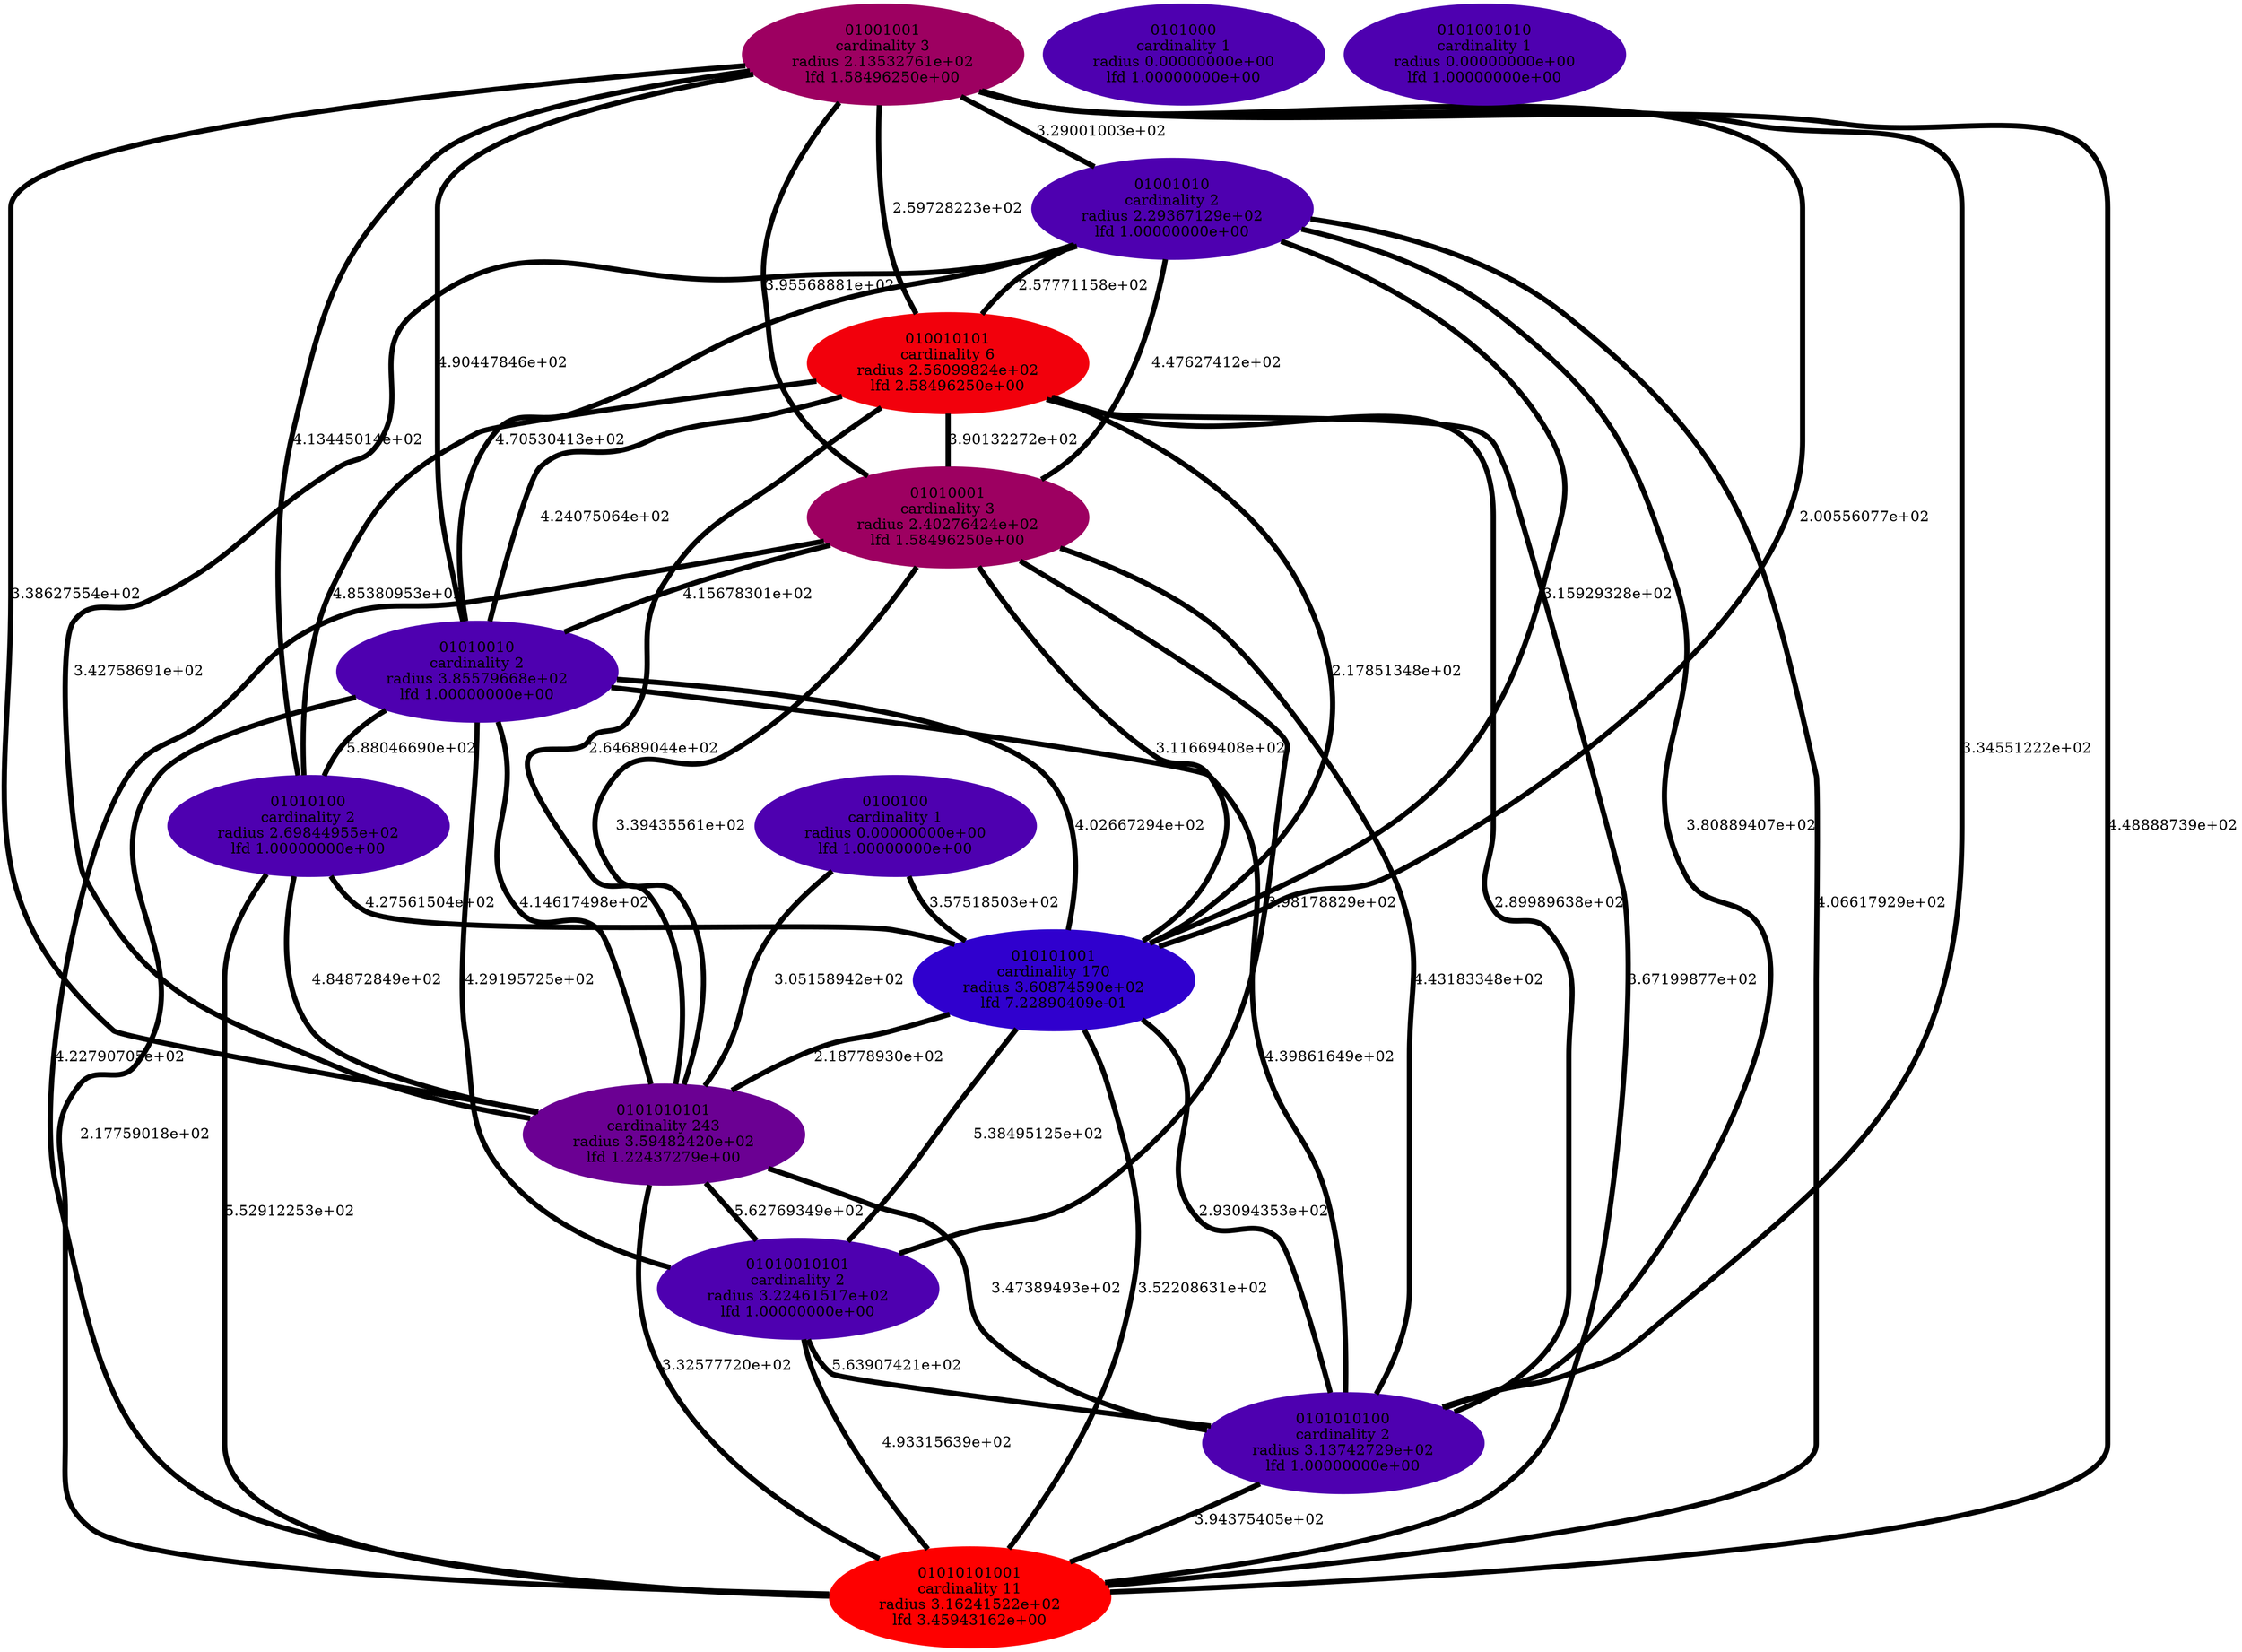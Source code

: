 graph component_cardinality_optimal_32 {
    edge[style=solid, penwidth="5", labeldistance="10"]
    01010001 [label="01010001\ncardinality 3\nradius 2.40276424e+02\nlfd 1.58496250e+00", color="#9D0061", style="filled"]
    01010100 [label="01010100\ncardinality 2\nradius 2.69844955e+02\nlfd 1.00000000e+00", color="#4E00B0", style="filled"]
    0100100 [label="0100100\ncardinality 1\nradius 0.00000000e+00\nlfd 1.00000000e+00", color="#4E00B0", style="filled"]
    01001001 [label="01001001\ncardinality 3\nradius 2.13532761e+02\nlfd 1.58496250e+00", color="#9D0061", style="filled"]
    0101010100 [label="0101010100\ncardinality 2\nradius 3.13742729e+02\nlfd 1.00000000e+00", color="#4E00B0", style="filled"]
    010010101 [label="010010101\ncardinality 6\nradius 2.56099824e+02\nlfd 2.58496250e+00", color="#F2000C", style="filled"]
    01010101001 [label="01010101001\ncardinality 11\nradius 3.16241522e+02\nlfd 3.45943162e+00", color="#FE0000", style="filled"]
    0101000 [label="0101000\ncardinality 1\nradius 0.00000000e+00\nlfd 1.00000000e+00", color="#4E00B0", style="filled"]
    0101001010 [label="0101001010\ncardinality 1\nradius 0.00000000e+00\nlfd 1.00000000e+00", color="#4E00B0", style="filled"]
    01001010 [label="01001010\ncardinality 2\nradius 2.29367129e+02\nlfd 1.00000000e+00", color="#4E00B0", style="filled"]
    0101010101 [label="0101010101\ncardinality 243\nradius 3.59482420e+02\nlfd 1.22437279e+00", color="#6B0093", style="filled"]
    01010010101 [label="01010010101\ncardinality 2\nradius 3.22461517e+02\nlfd 1.00000000e+00", color="#4E00B0", style="filled"]
    01010010 [label="01010010\ncardinality 2\nradius 3.85579668e+02\nlfd 1.00000000e+00", color="#4E00B0", style="filled"]
    010101001 [label="010101001\ncardinality 170\nradius 3.60874590e+02\nlfd 7.22890409e-01", color="#3000CE", style="filled"]
    01001001 -- 01001010 [label="3.29001003e+02"]
    0101010101 -- 0101010100 [label="3.47389493e+02"]
    01010100 -- 010101001 [label="4.27561504e+02"]
    01010010 -- 0101010101 [label="4.14617498e+02"]
    01001001 -- 0101010101 [label="3.38627554e+02"]
    010010101 -- 01010001 [label="3.90132272e+02"]
    0100100 -- 0101010101 [label="3.05158942e+02"]
    010010101 -- 010101001 [label="2.17851348e+02"]
    01001010 -- 0101010100 [label="3.80889407e+02"]
    01001001 -- 010101001 [label="2.00556077e+02"]
    01001001 -- 01010010 [label="4.90447846e+02"]
    01010010 -- 01010010101 [label="4.29195725e+02"]
    01001010 -- 01010101001 [label="4.06617929e+02"]
    01010100 -- 01010101001 [label="5.52912253e+02"]
    010101001 -- 01010010101 [label="5.38495125e+02"]
    01010010 -- 0101010100 [label="4.39861649e+02"]
    01001010 -- 010101001 [label="3.15929328e+02"]
    01010001 -- 01010010101 [label="3.98178829e+02"]
    01010010101 -- 0101010100 [label="5.63907421e+02"]
    01001001 -- 010010101 [label="2.59728223e+02"]
    01010010 -- 010101001 [label="4.02667294e+02"]
    01001010 -- 01010001 [label="4.47627412e+02"]
    01010010 -- 01010100 [label="5.88046690e+02"]
    010010101 -- 0101010101 [label="2.64689044e+02"]
    01001010 -- 01010010 [label="4.70530413e+02"]
    01010100 -- 0101010101 [label="4.84872849e+02"]
    010101001 -- 0101010101 [label="2.18778930e+02"]
    010010101 -- 0101010100 [label="2.89989638e+02"]
    01001001 -- 0101010100 [label="3.34551222e+02"]
    0101010101 -- 01010010101 [label="5.62769349e+02"]
    0101010101 -- 01010101001 [label="3.32577720e+02"]
    0100100 -- 010101001 [label="3.57518503e+02"]
    010010101 -- 01010100 [label="4.85380953e+02"]
    01010001 -- 0101010100 [label="4.43183348e+02"]
    01010001 -- 010101001 [label="3.11669408e+02"]
    010101001 -- 01010101001 [label="3.52208631e+02"]
    01001001 -- 01010101001 [label="4.48888739e+02"]
    01001001 -- 01010100 [label="4.13445014e+02"]
    01010010 -- 01010101001 [label="2.17759018e+02"]
    01010001 -- 01010010 [label="4.15678301e+02"]
    01010001 -- 0101010101 [label="3.39435561e+02"]
    010101001 -- 0101010100 [label="2.93094353e+02"]
    01010010101 -- 01010101001 [label="4.93315639e+02"]
    010010101 -- 01010101001 [label="3.67199877e+02"]
    01001010 -- 0101010101 [label="3.42758691e+02"]
    01001001 -- 01010001 [label="3.95568881e+02"]
    010010101 -- 01010010 [label="4.24075064e+02"]
    0101010100 -- 01010101001 [label="3.94375405e+02"]
    01001010 -- 010010101 [label="2.57771158e+02"]
    01010001 -- 01010101001 [label="4.22790705e+02"]
}
